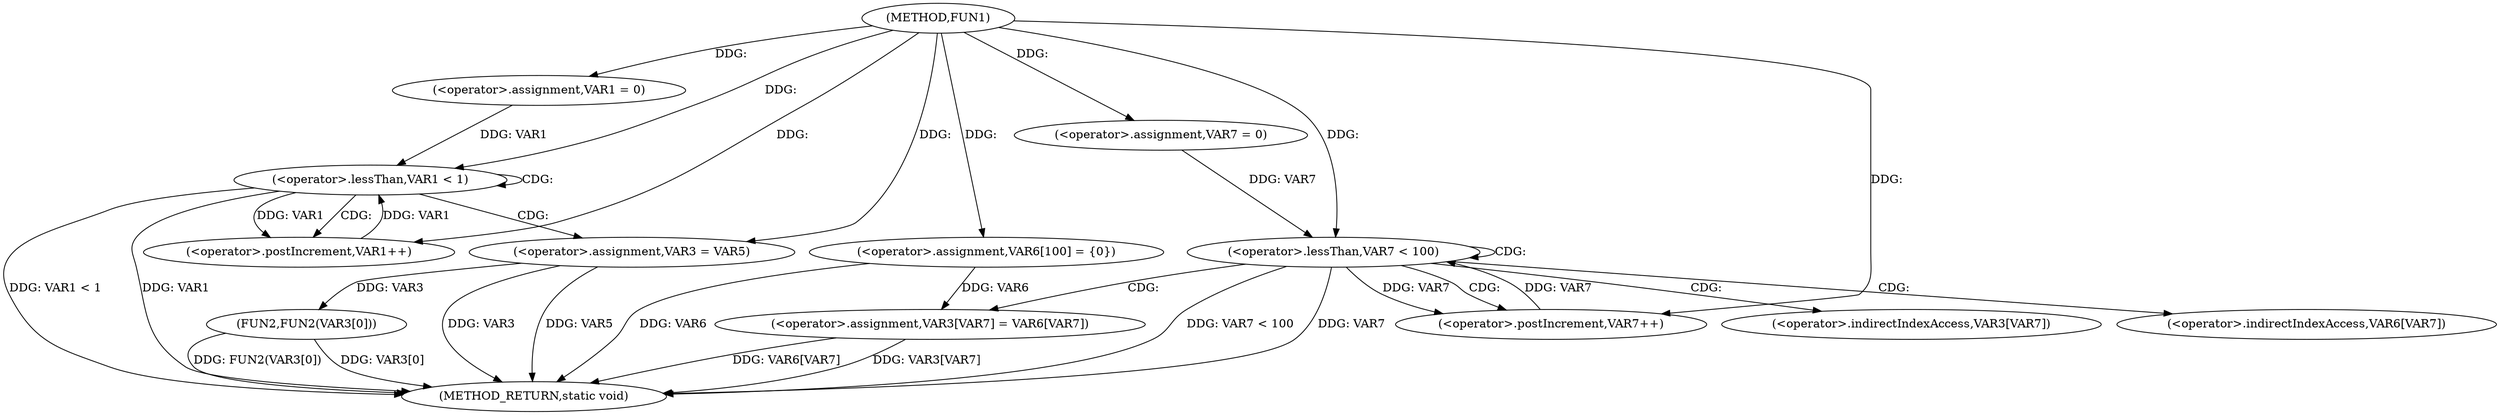 digraph FUN1 {  
"1000100" [label = "(METHOD,FUN1)" ]
"1000146" [label = "(METHOD_RETURN,static void)" ]
"1000107" [label = "(<operator>.assignment,VAR1 = 0)" ]
"1000110" [label = "(<operator>.lessThan,VAR1 < 1)" ]
"1000113" [label = "(<operator>.postIncrement,VAR1++)" ]
"1000116" [label = "(<operator>.assignment,VAR3 = VAR5)" ]
"1000121" [label = "(<operator>.assignment,VAR6[100] = {0})" ]
"1000126" [label = "(<operator>.assignment,VAR7 = 0)" ]
"1000129" [label = "(<operator>.lessThan,VAR7 < 100)" ]
"1000132" [label = "(<operator>.postIncrement,VAR7++)" ]
"1000135" [label = "(<operator>.assignment,VAR3[VAR7] = VAR6[VAR7])" ]
"1000142" [label = "(FUN2,FUN2(VAR3[0]))" ]
"1000136" [label = "(<operator>.indirectIndexAccess,VAR3[VAR7])" ]
"1000139" [label = "(<operator>.indirectIndexAccess,VAR6[VAR7])" ]
  "1000116" -> "1000146"  [ label = "DDG: VAR3"] 
  "1000142" -> "1000146"  [ label = "DDG: FUN2(VAR3[0])"] 
  "1000129" -> "1000146"  [ label = "DDG: VAR7 < 100"] 
  "1000116" -> "1000146"  [ label = "DDG: VAR5"] 
  "1000129" -> "1000146"  [ label = "DDG: VAR7"] 
  "1000135" -> "1000146"  [ label = "DDG: VAR6[VAR7]"] 
  "1000110" -> "1000146"  [ label = "DDG: VAR1 < 1"] 
  "1000142" -> "1000146"  [ label = "DDG: VAR3[0]"] 
  "1000135" -> "1000146"  [ label = "DDG: VAR3[VAR7]"] 
  "1000121" -> "1000146"  [ label = "DDG: VAR6"] 
  "1000110" -> "1000146"  [ label = "DDG: VAR1"] 
  "1000100" -> "1000107"  [ label = "DDG: "] 
  "1000107" -> "1000110"  [ label = "DDG: VAR1"] 
  "1000113" -> "1000110"  [ label = "DDG: VAR1"] 
  "1000100" -> "1000110"  [ label = "DDG: "] 
  "1000110" -> "1000113"  [ label = "DDG: VAR1"] 
  "1000100" -> "1000113"  [ label = "DDG: "] 
  "1000100" -> "1000116"  [ label = "DDG: "] 
  "1000100" -> "1000121"  [ label = "DDG: "] 
  "1000100" -> "1000126"  [ label = "DDG: "] 
  "1000126" -> "1000129"  [ label = "DDG: VAR7"] 
  "1000132" -> "1000129"  [ label = "DDG: VAR7"] 
  "1000100" -> "1000129"  [ label = "DDG: "] 
  "1000129" -> "1000132"  [ label = "DDG: VAR7"] 
  "1000100" -> "1000132"  [ label = "DDG: "] 
  "1000121" -> "1000135"  [ label = "DDG: VAR6"] 
  "1000116" -> "1000142"  [ label = "DDG: VAR3"] 
  "1000110" -> "1000110"  [ label = "CDG: "] 
  "1000110" -> "1000116"  [ label = "CDG: "] 
  "1000110" -> "1000113"  [ label = "CDG: "] 
  "1000129" -> "1000132"  [ label = "CDG: "] 
  "1000129" -> "1000129"  [ label = "CDG: "] 
  "1000129" -> "1000139"  [ label = "CDG: "] 
  "1000129" -> "1000135"  [ label = "CDG: "] 
  "1000129" -> "1000136"  [ label = "CDG: "] 
}
